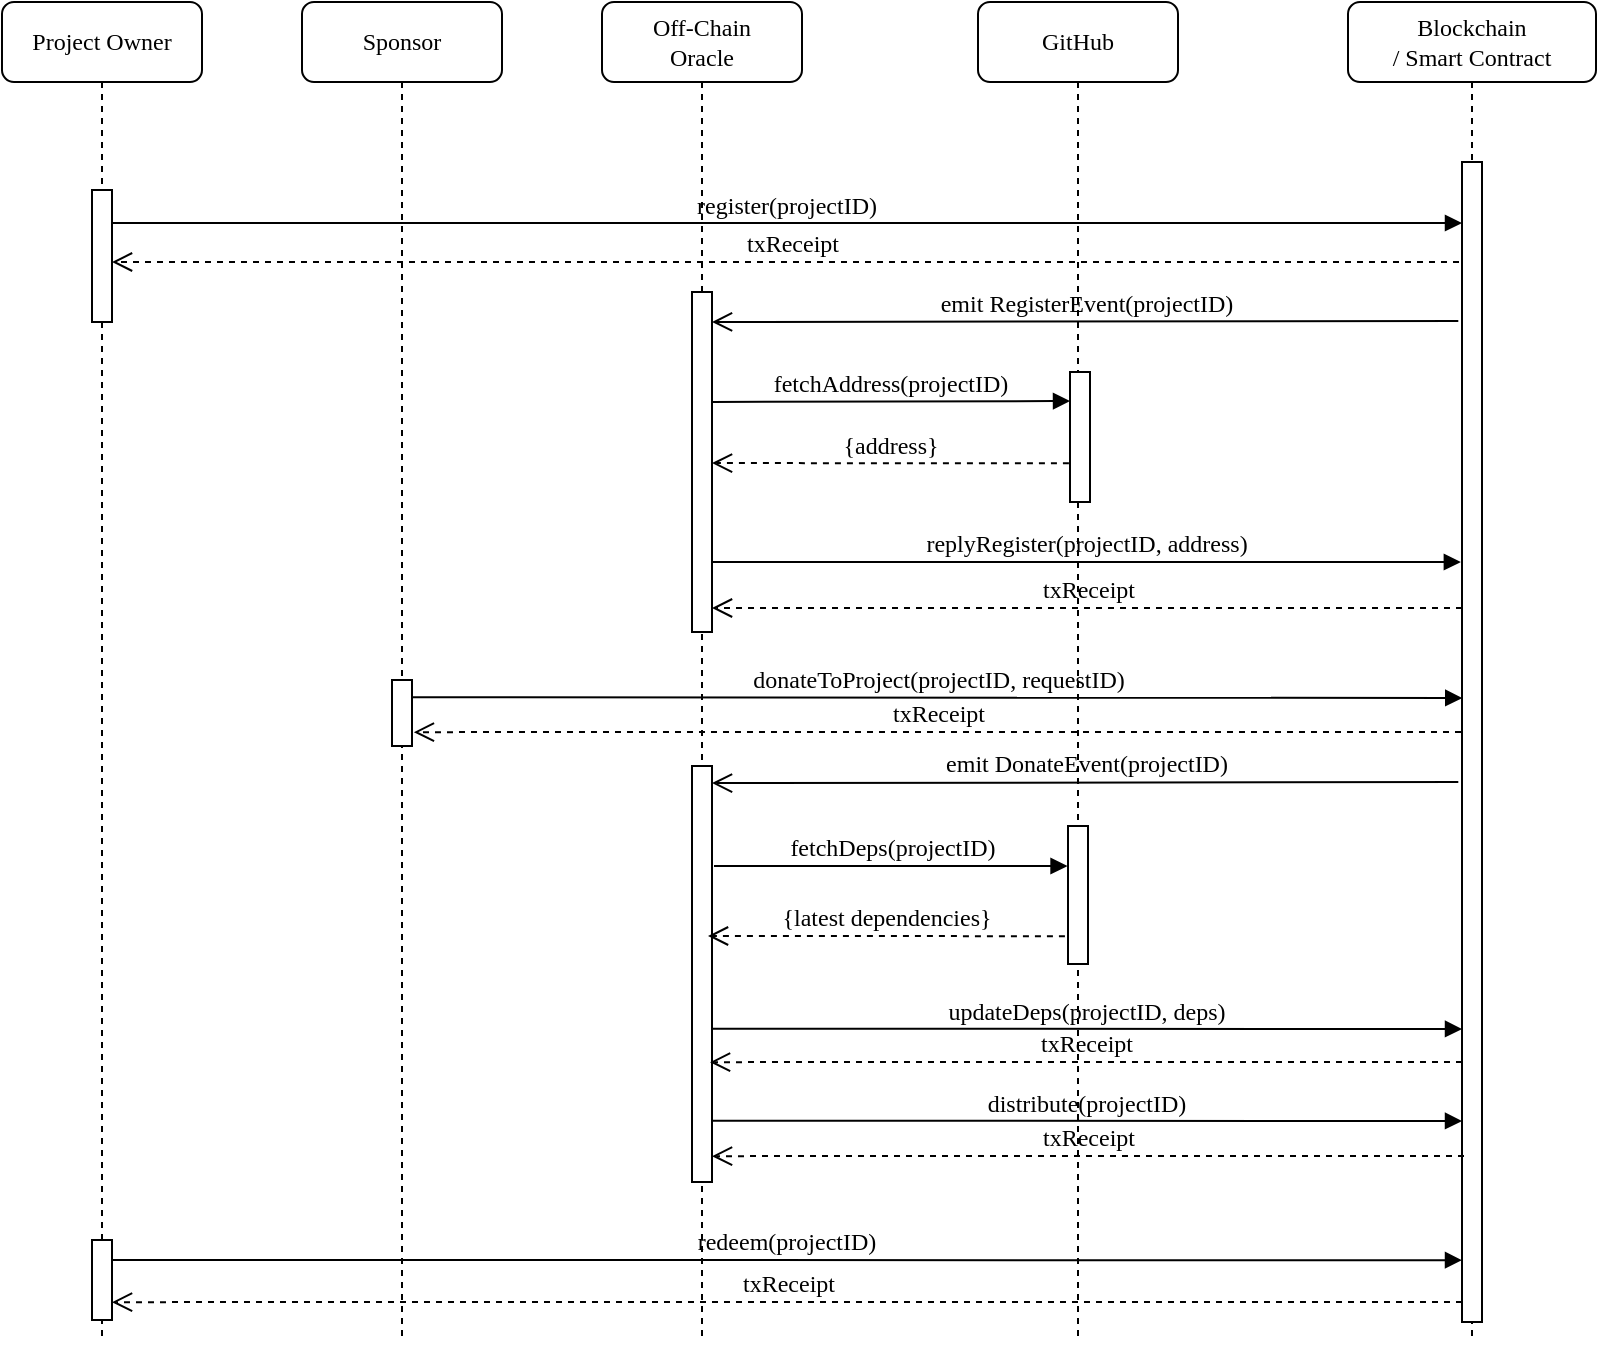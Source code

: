 <mxfile version="20.1.4" type="device"><diagram name="Page-1" id="13e1069c-82ec-6db2-03f1-153e76fe0fe0"><mxGraphModel dx="1224" dy="707" grid="1" gridSize="10" guides="1" tooltips="1" connect="1" arrows="1" fold="1" page="1" pageScale="1" pageWidth="1100" pageHeight="850" background="none" math="0" shadow="0"><root><mxCell id="0"/><mxCell id="1" parent="0"/><mxCell id="0_Cdg8obEXXSjrQ2pI_a-4" value="Sponsor" style="shape=umlLifeline;perimeter=lifelinePerimeter;whiteSpace=wrap;html=1;container=1;collapsible=0;recursiveResize=0;outlineConnect=0;rounded=1;shadow=0;comic=0;labelBackgroundColor=none;strokeWidth=1;fontFamily=Verdana;fontSize=12;align=center;" parent="1" vertex="1"><mxGeometry x="250" y="80" width="100" height="670" as="geometry"/></mxCell><mxCell id="7baba1c4bc27f4b0-34" value="" style="html=1;points=[];perimeter=orthogonalPerimeter;rounded=0;shadow=0;comic=0;labelBackgroundColor=none;strokeWidth=1;fontFamily=Verdana;fontSize=12;align=center;" parent="0_Cdg8obEXXSjrQ2pI_a-4" vertex="1"><mxGeometry x="45" y="339" width="10" height="33" as="geometry"/></mxCell><mxCell id="_l0zG2vQWGLi35zHicY2-1" value="register(projectID)" style="html=1;verticalAlign=bottom;endArrow=block;labelBackgroundColor=none;fontFamily=Verdana;fontSize=12;edgeStyle=elbowEdgeStyle;elbow=vertical;" parent="0_Cdg8obEXXSjrQ2pI_a-4" edge="1" target="7baba1c4bc27f4b0-28"><mxGeometry relative="1" as="geometry"><mxPoint x="-95.0" y="110.474" as="sourcePoint"/><mxPoint x="579.5" y="110.87" as="targetPoint"/></mxGeometry></mxCell><mxCell id="McwABt8lQ4YMAVoml2tT-13" value="txReceipt" style="html=1;verticalAlign=bottom;endArrow=open;dashed=1;endSize=8;labelBackgroundColor=none;fontFamily=Verdana;fontSize=12;" edge="1" parent="0_Cdg8obEXXSjrQ2pI_a-4" source="7baba1c4bc27f4b0-6"><mxGeometry relative="1" as="geometry"><mxPoint x="-95" y="130.0" as="targetPoint"/><mxPoint x="83.46" y="130.09" as="sourcePoint"/></mxGeometry></mxCell><mxCell id="7baba1c4bc27f4b0-2" value="GitHub" style="shape=umlLifeline;perimeter=lifelinePerimeter;whiteSpace=wrap;html=1;container=1;collapsible=0;recursiveResize=0;outlineConnect=0;rounded=1;shadow=0;comic=0;labelBackgroundColor=none;strokeWidth=1;fontFamily=Verdana;fontSize=12;align=center;" parent="1" vertex="1"><mxGeometry x="588" y="80" width="100" height="670" as="geometry"/></mxCell><mxCell id="7baba1c4bc27f4b0-10" value="" style="html=1;points=[];perimeter=orthogonalPerimeter;rounded=0;shadow=0;comic=0;labelBackgroundColor=none;strokeWidth=1;fontFamily=Verdana;fontSize=12;align=center;" parent="7baba1c4bc27f4b0-2" vertex="1"><mxGeometry x="46" y="185" width="10" height="65" as="geometry"/></mxCell><mxCell id="McwABt8lQ4YMAVoml2tT-7" value="emit DonateEvent(projectID)" style="html=1;verticalAlign=bottom;endArrow=open;endSize=8;labelBackgroundColor=none;fontFamily=Verdana;fontSize=12;exitX=-0.185;exitY=0.137;exitDx=0;exitDy=0;exitPerimeter=0;" edge="1" parent="7baba1c4bc27f4b0-2"><mxGeometry relative="1" as="geometry"><mxPoint x="-133" y="390.54" as="targetPoint"/><mxPoint x="240.15" y="390" as="sourcePoint"/></mxGeometry></mxCell><mxCell id="McwABt8lQ4YMAVoml2tT-8" value="" style="html=1;points=[];perimeter=orthogonalPerimeter;rounded=0;shadow=0;comic=0;labelBackgroundColor=none;strokeWidth=1;fontFamily=Verdana;fontSize=12;align=center;" vertex="1" parent="7baba1c4bc27f4b0-2"><mxGeometry x="45" y="412" width="10" height="69" as="geometry"/></mxCell><mxCell id="7baba1c4bc27f4b0-4" value="Off-Chain&lt;br&gt;Oracle" style="shape=umlLifeline;perimeter=lifelinePerimeter;whiteSpace=wrap;html=1;container=1;collapsible=0;recursiveResize=0;outlineConnect=0;rounded=1;shadow=0;comic=0;labelBackgroundColor=none;strokeWidth=1;fontFamily=Verdana;fontSize=12;align=center;" parent="1" vertex="1"><mxGeometry x="400" y="80" width="100" height="670" as="geometry"/></mxCell><mxCell id="7baba1c4bc27f4b0-16" value="" style="html=1;points=[];perimeter=orthogonalPerimeter;rounded=0;shadow=0;comic=0;labelBackgroundColor=none;strokeWidth=1;fontFamily=Verdana;fontSize=12;align=center;" parent="7baba1c4bc27f4b0-4" vertex="1"><mxGeometry x="45" y="145" width="10" height="170" as="geometry"/></mxCell><mxCell id="McwABt8lQ4YMAVoml2tT-1" value="fetchAddress(projectID)" style="html=1;verticalAlign=bottom;endArrow=block;labelBackgroundColor=none;fontFamily=Verdana;fontSize=12;edgeStyle=elbowEdgeStyle;elbow=vertical;entryX=0.001;entryY=0.222;entryDx=0;entryDy=0;entryPerimeter=0;" edge="1" parent="7baba1c4bc27f4b0-4" target="7baba1c4bc27f4b0-10"><mxGeometry relative="1" as="geometry"><mxPoint x="55.0" y="200.004" as="sourcePoint"/><mxPoint x="729.5" y="200.4" as="targetPoint"/></mxGeometry></mxCell><mxCell id="McwABt8lQ4YMAVoml2tT-2" value="{address}" style="html=1;verticalAlign=bottom;endArrow=open;dashed=1;endSize=8;labelBackgroundColor=none;fontFamily=Verdana;fontSize=12;exitX=-0.054;exitY=0.702;exitDx=0;exitDy=0;exitPerimeter=0;" edge="1" parent="7baba1c4bc27f4b0-4" source="7baba1c4bc27f4b0-10"><mxGeometry relative="1" as="geometry"><mxPoint x="55" y="230.54" as="targetPoint"/><mxPoint x="230" y="231" as="sourcePoint"/></mxGeometry></mxCell><mxCell id="McwABt8lQ4YMAVoml2tT-3" value="replyRegister(projectID, address)" style="html=1;verticalAlign=bottom;endArrow=block;labelBackgroundColor=none;fontFamily=Verdana;fontSize=12;edgeStyle=elbowEdgeStyle;elbow=vertical;entryX=-0.057;entryY=0.352;entryDx=0;entryDy=0;entryPerimeter=0;" edge="1" parent="7baba1c4bc27f4b0-4"><mxGeometry relative="1" as="geometry"><mxPoint x="55.0" y="280.044" as="sourcePoint"/><mxPoint x="429.43" y="280.16" as="targetPoint"/></mxGeometry></mxCell><mxCell id="McwABt8lQ4YMAVoml2tT-6" value="" style="html=1;points=[];perimeter=orthogonalPerimeter;rounded=0;shadow=0;comic=0;labelBackgroundColor=none;strokeWidth=1;fontFamily=Verdana;fontSize=12;align=center;" vertex="1" parent="7baba1c4bc27f4b0-4"><mxGeometry x="45" y="382" width="10" height="208" as="geometry"/></mxCell><mxCell id="McwABt8lQ4YMAVoml2tT-10" value="{latest dependencies}" style="html=1;verticalAlign=bottom;endArrow=open;dashed=1;endSize=8;labelBackgroundColor=none;fontFamily=Verdana;fontSize=12;exitX=-0.054;exitY=0.702;exitDx=0;exitDy=0;exitPerimeter=0;" edge="1" parent="7baba1c4bc27f4b0-4"><mxGeometry relative="1" as="geometry"><mxPoint x="53" y="467.0" as="targetPoint"/><mxPoint x="231.46" y="467.09" as="sourcePoint"/></mxGeometry></mxCell><mxCell id="McwABt8lQ4YMAVoml2tT-11" value="updateDeps(projectID, deps)" style="html=1;verticalAlign=bottom;endArrow=block;labelBackgroundColor=none;fontFamily=Verdana;fontSize=12;edgeStyle=elbowEdgeStyle;elbow=vertical;exitX=1.023;exitY=0.333;exitDx=0;exitDy=0;exitPerimeter=0;" edge="1" parent="7baba1c4bc27f4b0-4"><mxGeometry relative="1" as="geometry"><mxPoint x="55" y="513.325" as="sourcePoint"/><mxPoint x="430" y="513.385" as="targetPoint"/></mxGeometry></mxCell><mxCell id="7baba1c4bc27f4b0-6" value="Blockchain&lt;br&gt;/ Smart Contract" style="shape=umlLifeline;perimeter=lifelinePerimeter;whiteSpace=wrap;html=1;container=1;collapsible=0;recursiveResize=0;outlineConnect=0;rounded=1;shadow=0;comic=0;labelBackgroundColor=none;strokeWidth=1;fontFamily=Verdana;fontSize=12;align=center;" parent="1" vertex="1"><mxGeometry x="773" y="80" width="124" height="670" as="geometry"/></mxCell><mxCell id="7baba1c4bc27f4b0-28" value="" style="html=1;points=[];perimeter=orthogonalPerimeter;rounded=0;shadow=0;comic=0;labelBackgroundColor=none;strokeWidth=1;fontFamily=Verdana;fontSize=12;align=center;" parent="7baba1c4bc27f4b0-6" vertex="1"><mxGeometry x="57" y="80" width="10" height="580" as="geometry"/></mxCell><mxCell id="0_Cdg8obEXXSjrQ2pI_a-13" value="emit RegisterEvent(projectID)" style="html=1;verticalAlign=bottom;endArrow=open;endSize=8;labelBackgroundColor=none;fontFamily=Verdana;fontSize=12;exitX=-0.185;exitY=0.137;exitDx=0;exitDy=0;exitPerimeter=0;" parent="7baba1c4bc27f4b0-6" edge="1" source="7baba1c4bc27f4b0-28"><mxGeometry relative="1" as="geometry"><mxPoint x="-318" y="160.0" as="targetPoint"/><mxPoint x="212.95" y="161.42" as="sourcePoint"/></mxGeometry></mxCell><mxCell id="McwABt8lQ4YMAVoml2tT-9" value="fetchDeps(projectID)" style="html=1;verticalAlign=bottom;endArrow=block;labelBackgroundColor=none;fontFamily=Verdana;fontSize=12;edgeStyle=elbowEdgeStyle;elbow=vertical;entryX=-0.022;entryY=0.297;entryDx=0;entryDy=0;entryPerimeter=0;" edge="1" parent="7baba1c4bc27f4b0-6"><mxGeometry relative="1" as="geometry"><mxPoint x="-317" y="432" as="sourcePoint"/><mxPoint x="-140.22" y="432.493" as="targetPoint"/></mxGeometry></mxCell><mxCell id="McwABt8lQ4YMAVoml2tT-14" value="txReceipt" style="html=1;verticalAlign=bottom;endArrow=open;dashed=1;endSize=8;labelBackgroundColor=none;fontFamily=Verdana;fontSize=12;" edge="1" parent="7baba1c4bc27f4b0-6"><mxGeometry relative="1" as="geometry"><mxPoint x="-318" y="303.0" as="targetPoint"/><mxPoint x="57" y="303" as="sourcePoint"/></mxGeometry></mxCell><mxCell id="7baba1c4bc27f4b0-8" value="Project Owner" style="shape=umlLifeline;perimeter=lifelinePerimeter;whiteSpace=wrap;html=1;container=1;collapsible=0;recursiveResize=0;outlineConnect=0;rounded=1;shadow=0;comic=0;labelBackgroundColor=none;strokeWidth=1;fontFamily=Verdana;fontSize=12;align=center;" parent="1" vertex="1"><mxGeometry x="100" y="80" width="100" height="670" as="geometry"/></mxCell><mxCell id="7baba1c4bc27f4b0-9" value="" style="html=1;points=[];perimeter=orthogonalPerimeter;rounded=0;shadow=0;comic=0;labelBackgroundColor=none;strokeWidth=1;fontFamily=Verdana;fontSize=12;align=center;" parent="7baba1c4bc27f4b0-8" vertex="1"><mxGeometry x="45" y="94" width="10" height="66" as="geometry"/></mxCell><mxCell id="0_Cdg8obEXXSjrQ2pI_a-20" value="" style="html=1;points=[];perimeter=orthogonalPerimeter;rounded=0;shadow=0;comic=0;labelBackgroundColor=none;strokeWidth=1;fontFamily=Verdana;fontSize=12;align=center;" parent="7baba1c4bc27f4b0-8" vertex="1"><mxGeometry x="45" y="619" width="10" height="40" as="geometry"/></mxCell><mxCell id="0_Cdg8obEXXSjrQ2pI_a-22" value="redeem(projectID)" style="html=1;verticalAlign=bottom;endArrow=block;labelBackgroundColor=none;fontFamily=Verdana;fontSize=12;edgeStyle=elbowEdgeStyle;elbow=horizontal;entryX=0;entryY=0.939;entryDx=0;entryDy=0;entryPerimeter=0;exitX=1;exitY=0.35;exitDx=0;exitDy=0;exitPerimeter=0;" parent="1" edge="1"><mxGeometry relative="1" as="geometry"><mxPoint x="155" y="709" as="sourcePoint"/><mxPoint x="830" y="709.11" as="targetPoint"/><Array as="points"><mxPoint x="300" y="709"/><mxPoint x="350" y="709"/><mxPoint x="470" y="709"/></Array></mxGeometry></mxCell><mxCell id="McwABt8lQ4YMAVoml2tT-4" value="donateToProject(projectID, requestID)" style="html=1;verticalAlign=bottom;endArrow=block;labelBackgroundColor=none;fontFamily=Verdana;fontSize=12;edgeStyle=elbowEdgeStyle;elbow=vertical;exitX=1.044;exitY=0.261;exitDx=0;exitDy=0;exitPerimeter=0;entryX=0.012;entryY=0.462;entryDx=0;entryDy=0;entryPerimeter=0;" edge="1" parent="1" source="7baba1c4bc27f4b0-34" target="7baba1c4bc27f4b0-28"><mxGeometry relative="1" as="geometry"><mxPoint x="310" y="425" as="sourcePoint"/><mxPoint x="810" y="426" as="targetPoint"/></mxGeometry></mxCell><mxCell id="McwABt8lQ4YMAVoml2tT-12" value="distribute(projectID)" style="html=1;verticalAlign=bottom;endArrow=block;labelBackgroundColor=none;fontFamily=Verdana;fontSize=12;edgeStyle=elbowEdgeStyle;elbow=vertical;exitX=1.023;exitY=0.333;exitDx=0;exitDy=0;exitPerimeter=0;" edge="1" parent="1"><mxGeometry relative="1" as="geometry"><mxPoint x="455" y="639.325" as="sourcePoint"/><mxPoint x="830" y="639.476" as="targetPoint"/></mxGeometry></mxCell><mxCell id="McwABt8lQ4YMAVoml2tT-15" value="txReceipt" style="html=1;verticalAlign=bottom;endArrow=open;dashed=1;endSize=8;labelBackgroundColor=none;fontFamily=Verdana;fontSize=12;entryX=1.093;entryY=0.699;entryDx=0;entryDy=0;entryPerimeter=0;" edge="1" parent="1"><mxGeometry relative="1" as="geometry"><mxPoint x="305.93" y="445.067" as="targetPoint"/><mxPoint x="829.5" y="445" as="sourcePoint"/></mxGeometry></mxCell><mxCell id="McwABt8lQ4YMAVoml2tT-16" value="txReceipt" style="html=1;verticalAlign=bottom;endArrow=open;dashed=1;endSize=8;labelBackgroundColor=none;fontFamily=Verdana;fontSize=12;entryX=1.093;entryY=0.699;entryDx=0;entryDy=0;entryPerimeter=0;" edge="1" parent="1"><mxGeometry relative="1" as="geometry"><mxPoint x="454.0" y="610.067" as="targetPoint"/><mxPoint x="830" y="610" as="sourcePoint"/></mxGeometry></mxCell><mxCell id="McwABt8lQ4YMAVoml2tT-17" value="txReceipt" style="html=1;verticalAlign=bottom;endArrow=open;dashed=1;endSize=8;labelBackgroundColor=none;fontFamily=Verdana;fontSize=12;entryX=1.093;entryY=0.699;entryDx=0;entryDy=0;entryPerimeter=0;" edge="1" parent="1"><mxGeometry relative="1" as="geometry"><mxPoint x="455" y="657.067" as="targetPoint"/><mxPoint x="831" y="657" as="sourcePoint"/></mxGeometry></mxCell><mxCell id="McwABt8lQ4YMAVoml2tT-18" value="txReceipt" style="html=1;verticalAlign=bottom;endArrow=open;dashed=1;endSize=8;labelBackgroundColor=none;fontFamily=Verdana;fontSize=12;entryX=1.093;entryY=0.699;entryDx=0;entryDy=0;entryPerimeter=0;" edge="1" parent="1"><mxGeometry relative="1" as="geometry"><mxPoint x="155" y="730.067" as="targetPoint"/><mxPoint x="830" y="730" as="sourcePoint"/></mxGeometry></mxCell></root></mxGraphModel></diagram></mxfile>